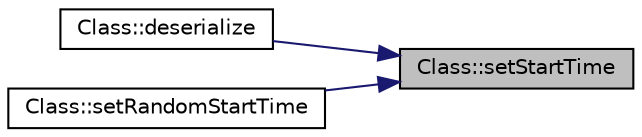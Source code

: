 digraph "Class::setStartTime"
{
 // LATEX_PDF_SIZE
  edge [fontname="Helvetica",fontsize="10",labelfontname="Helvetica",labelfontsize="10"];
  node [fontname="Helvetica",fontsize="10",shape=record];
  rankdir="RL";
  Node1 [label="Class::setStartTime",height=0.2,width=0.4,color="black", fillcolor="grey75", style="filled", fontcolor="black",tooltip="Sets the start time of the class."];
  Node1 -> Node2 [dir="back",color="midnightblue",fontsize="10",style="solid",fontname="Helvetica"];
  Node2 [label="Class::deserialize",height=0.2,width=0.4,color="black", fillcolor="white", style="filled",URL="$classClass.html#a7a4a5761fa9b35dac40c630be772f0c1",tooltip="Deserializes the class object from a string."];
  Node1 -> Node3 [dir="back",color="midnightblue",fontsize="10",style="solid",fontname="Helvetica"];
  Node3 [label="Class::setRandomStartTime",height=0.2,width=0.4,color="black", fillcolor="white", style="filled",URL="$classClass.html#aa05dd5b629491388e155ff178ca7d098",tooltip="Sets a random start time for the class."];
}

